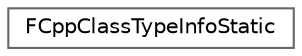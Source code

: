 digraph "Graphical Class Hierarchy"
{
 // INTERACTIVE_SVG=YES
 // LATEX_PDF_SIZE
  bgcolor="transparent";
  edge [fontname=Helvetica,fontsize=10,labelfontname=Helvetica,labelfontsize=10];
  node [fontname=Helvetica,fontsize=10,shape=box,height=0.2,width=0.4];
  rankdir="LR";
  Node0 [id="Node000000",label="FCppClassTypeInfoStatic",height=0.2,width=0.4,color="grey40", fillcolor="white", style="filled",URL="$d8/dc1/structFCppClassTypeInfoStatic.html",tooltip=" "];
}
